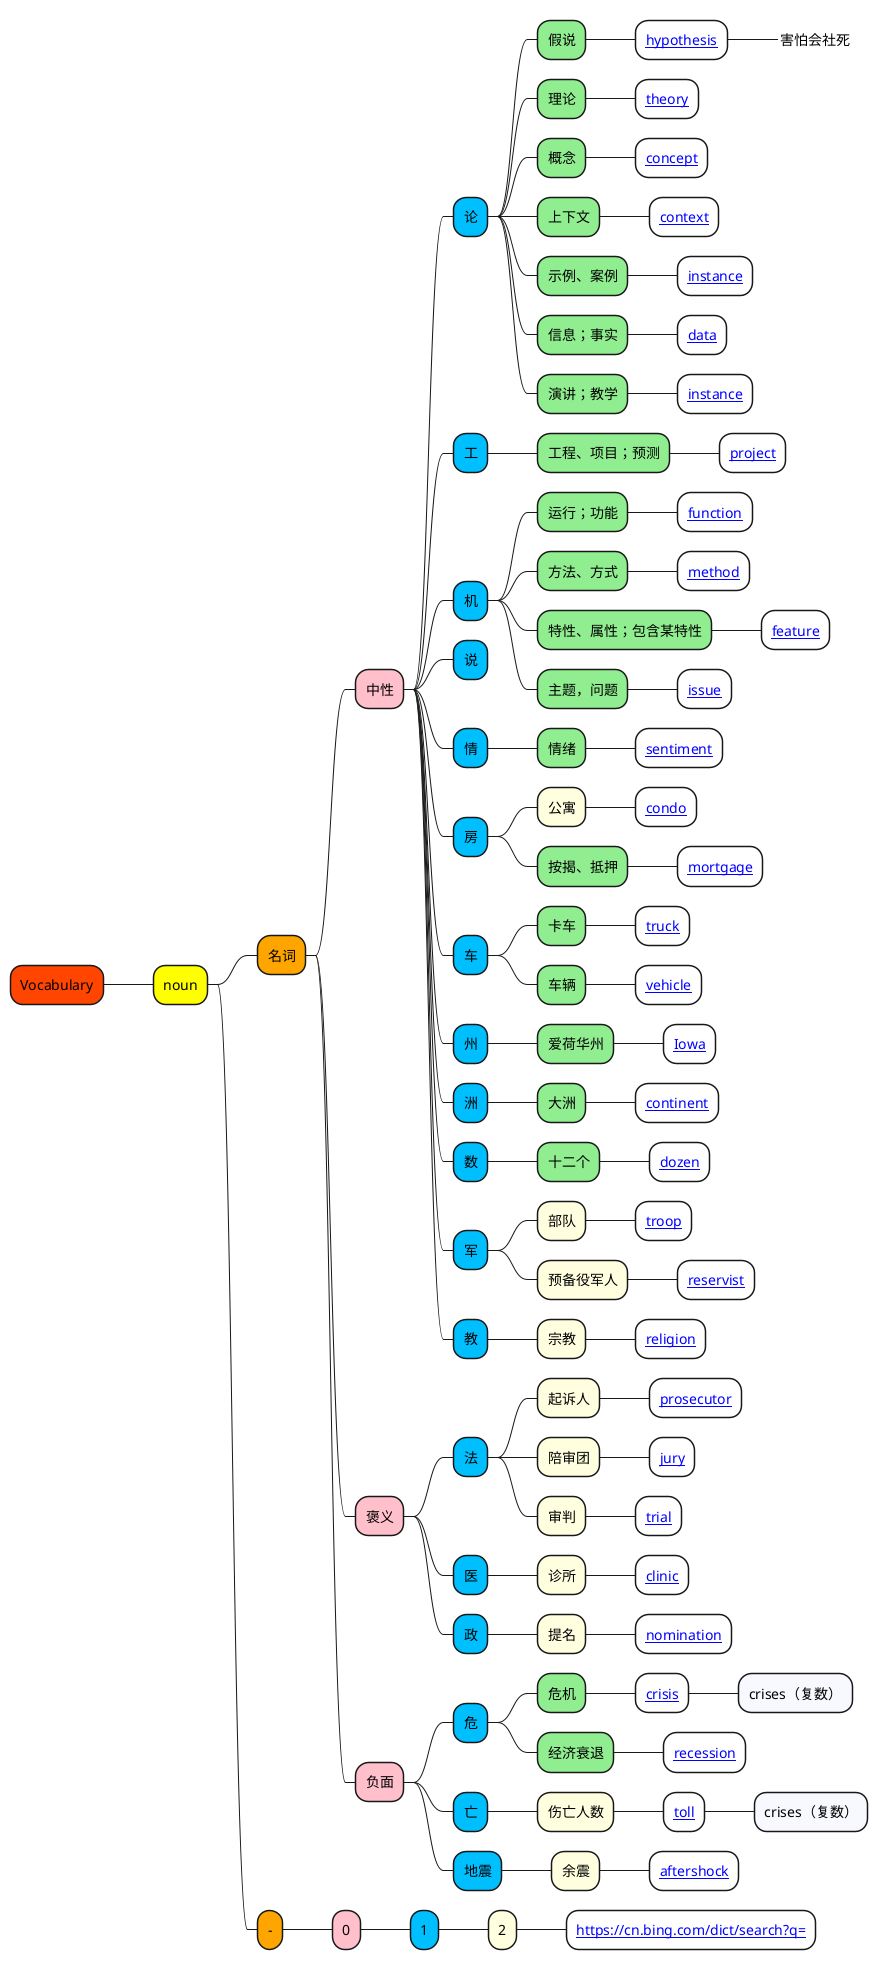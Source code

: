 @startmindmap

+[#OrangeRed] Vocabulary

++[#yellow] noun

+++[#Orange] 名词

++++[#Pink] 中性

+++++[#DeepSkyBlue] 论

++++++[#LightGreen] 假说
+++++++[#White] [[https://cn.bing.com/dict/search?q=hypothesis hypothesis]]
++++++++[#Aquamarine]_ 害怕会社死

++++++[#LightGreen] 理论
+++++++[#White] [[https://cn.bing.com/dict/search?q=theory theory]]

++++++[#LightGreen] 概念
+++++++[#White] [[https://cn.bing.com/dict/search?q=concept concept]]

++++++[#LightGreen] 上下文
+++++++[#White] [[https://cn.bing.com/dict/search?q=context context]]

++++++[#LightGreen] 示例、案例
+++++++[#White] [[https://cn.bing.com/dict/search?q=instance instance]]

++++++[#LightGreen] 信息；事实
+++++++[#White] [[https://cn.bing.com/dict/search?q=data data]]

++++++[#LightGreen] 演讲；教学
+++++++[#White] [[https://cn.bing.com/dict/search?q=instance instance]]


+++++[#DeepSkyBlue] 工

++++++[#LightGreen] 工程、项目；预测
+++++++[#White] [[https://cn.bing.com/dict/search?q=project project]]



+++++[#DeepSkyBlue] 机

++++++[#LightGreen] 运行；功能
+++++++[#White] [[https://cn.bing.com/dict/search?q=function function]]

++++++[#LightGreen] 方法、方式
+++++++[#White] [[https://cn.bing.com/dict/search?q=method method]]

++++++[#LightGreen] 特性、属性；包含某特性
+++++++[#White] [[https://cn.bing.com/dict/search?q=feature feature]]

++++++[#LightGreen] 主题，问题
+++++++[#White] [[https://cn.bing.com/dict/search?q=issue issue]]



+++++[#DeepSkyBlue] 说



+++++[#DeepSkyBlue] 情

++++++[#LightGreen] 情绪
+++++++[#White] [[https://cn.bing.com/dict/search?q=sentiment sentiment]]

+++++[#DeepSkyBlue] 房

++++++[#LightYellow] 公寓
+++++++[#White] [[https://cn.bing.com/dict/search?q=condo condo]]

++++++[#LightGreen] 按揭、抵押
+++++++[#White] [[https://cn.bing.com/dict/search?q=mortgage mortgage]]

+++++[#DeepSkyBlue] 车

++++++[#LightGreen] 卡车
+++++++[#White] [[https://cn.bing.com/dict/search?q=truck truck]]

++++++[#LightGreen] 车辆
+++++++[#White] [[https://cn.bing.com/dict/search?q=vehicle vehicle]]


+++++[#DeepSkyBlue] 州

++++++[#LightGreen] 爱荷华州
+++++++[#White] [[https://cn.bing.com/dict/search?q=Iowa Iowa]]


+++++[#DeepSkyBlue] 洲

++++++[#LightGreen] 大洲
+++++++[#White] [[https://cn.bing.com/dict/search?q=continent continent]]


+++++[#DeepSkyBlue] 数

++++++[#LightGreen] 十二个
+++++++[#White] [[https://cn.bing.com/dict/search?q=dozen dozen]]


+++++[#DeepSkyBlue] 军

++++++[#LightYellow] 部队
+++++++[#White] [[https://cn.bing.com/dict/search?q=troop troop]]


++++++[#LightYellow] 预备役军人
+++++++[#White] [[https://cn.bing.com/dict/search?q=reservist reservist]]


+++++[#DeepSkyBlue] 教

++++++[#LightYellow] 宗教
+++++++[#White] [[https://cn.bing.com/dict/search?q=religion religion]]




++++[#Pink] 褒义

+++++[#DeepSkyBlue] 法

++++++[#LightYellow] 起诉人
+++++++[#White] [[https://cn.bing.com/dict/search?q=prosecutor prosecutor]]

++++++[#LightYellow] 陪审团
+++++++[#White] [[https://cn.bing.com/dict/search?q=jury jury]]

++++++[#LightYellow] 审判
+++++++[#White] [[https://cn.bing.com/dict/search?q=trial trial]]


+++++[#DeepSkyBlue] 医

++++++[#LightYellow] 诊所
+++++++[#White] [[https://cn.bing.com/dict/search?q=clinic clinic]]


+++++[#DeepSkyBlue] 政

++++++[#LightYellow] 提名
+++++++[#White] [[https://cn.bing.com/dict/search?q=nomination nomination]]







++++[#Pink] 负面

+++++[#DeepSkyBlue] 危

++++++[#LightGreen] 危机
+++++++[#White] [[https://cn.bing.com/dict/search?q=crisis crisis]]
++++++++[#GhostWhite] crises（复数）

++++++[#LightGreen] 经济衰退
+++++++[#White] [[https://cn.bing.com/dict/search?q=recession recession]]


+++++[#DeepSkyBlue] 亡

++++++[#LightYellow] 伤亡人数
+++++++[#White] [[https://cn.bing.com/dict/search?q=toll toll]]
++++++++[#GhostWhite] crises（复数）


+++++[#DeepSkyBlue] 地震

++++++[#LightYellow] 余震
+++++++[#White] [[https://cn.bing.com/dict/search?q=aftershock aftershock]]







+++[#Orange] -

++++[#Pink] 0

+++++[#DeepSkyBlue] 1

++++++[#LightYellow] 2
+++++++[#White] [[https://cn.bing.com/dict/search?q= ]]



@endmindmap